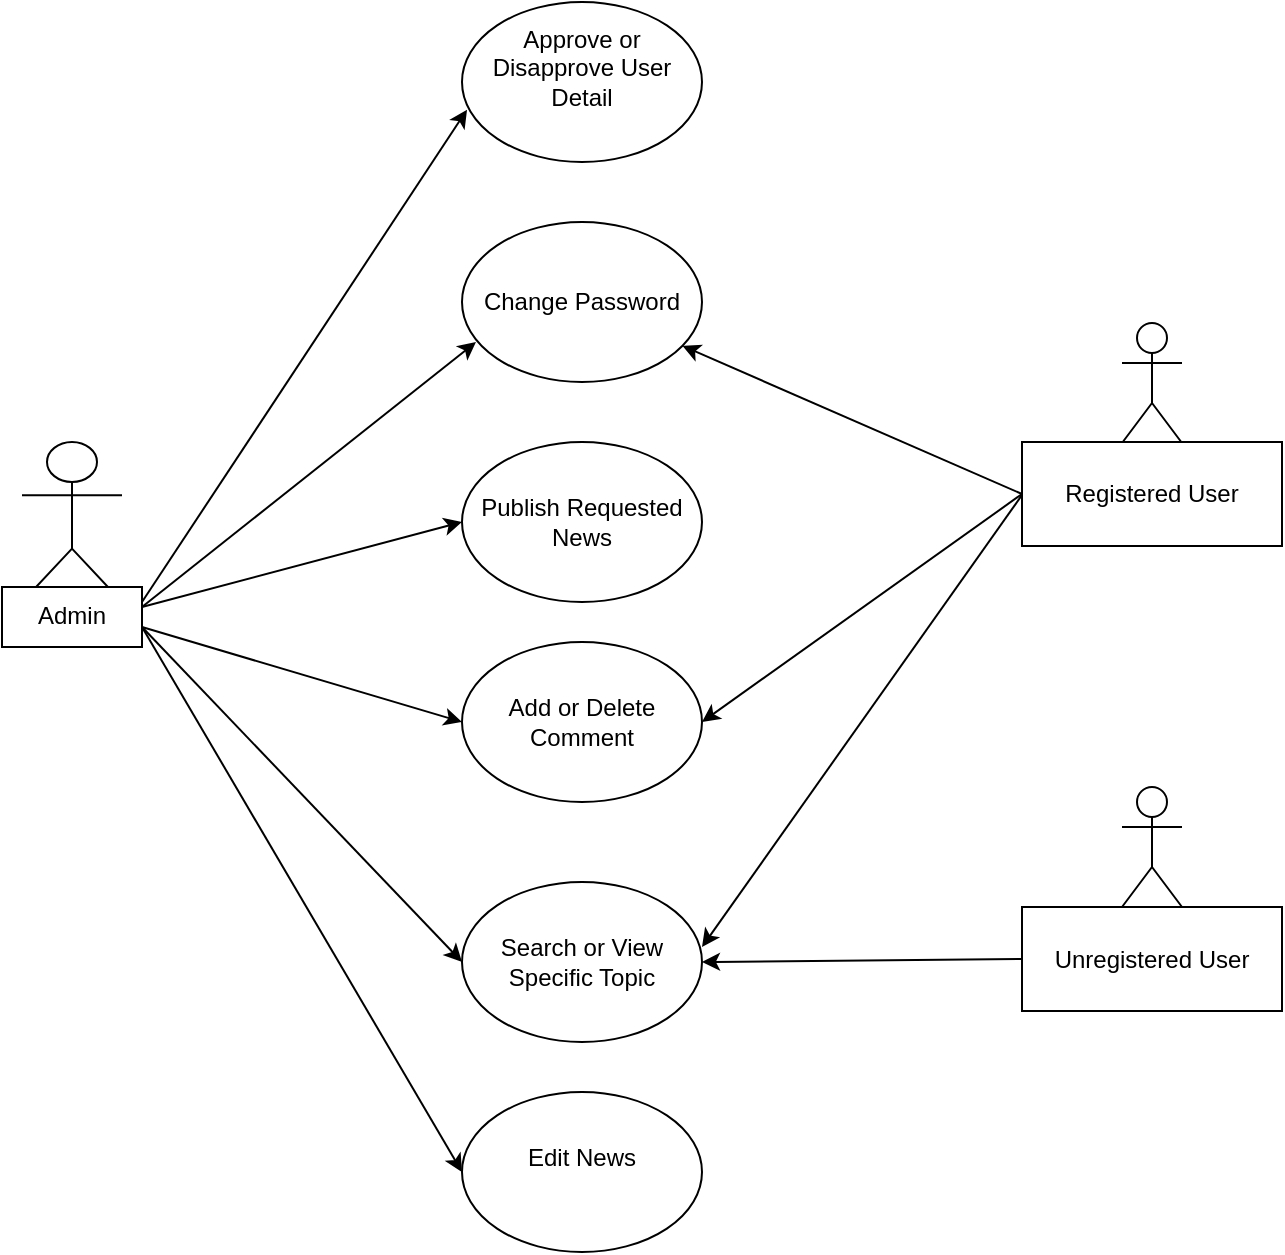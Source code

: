 <mxfile version="26.0.9">
  <diagram id="C5RBs43oDa-KdzZeNtuy" name="Page-1">
    <mxGraphModel dx="373" dy="424" grid="1" gridSize="10" guides="1" tooltips="1" connect="1" arrows="1" fold="1" page="1" pageScale="1" pageWidth="827" pageHeight="1169" math="0" shadow="0">
      <root>
        <mxCell id="WIyWlLk6GJQsqaUBKTNV-0" />
        <mxCell id="WIyWlLk6GJQsqaUBKTNV-1" parent="WIyWlLk6GJQsqaUBKTNV-0" />
        <mxCell id="0gS7240jSeTBhAyD8oQ2-0" value="Change Password" style="ellipse;whiteSpace=wrap;html=1;" vertex="1" parent="WIyWlLk6GJQsqaUBKTNV-1">
          <mxGeometry x="323" y="270" width="120" height="80" as="geometry" />
        </mxCell>
        <mxCell id="0gS7240jSeTBhAyD8oQ2-1" value="Approve or Disapprove User Detail&lt;div&gt;&lt;br&gt;&lt;/div&gt;" style="ellipse;whiteSpace=wrap;html=1;" vertex="1" parent="WIyWlLk6GJQsqaUBKTNV-1">
          <mxGeometry x="323" y="160" width="120" height="80" as="geometry" />
        </mxCell>
        <mxCell id="0gS7240jSeTBhAyD8oQ2-2" value="Publish Requested News" style="ellipse;whiteSpace=wrap;html=1;" vertex="1" parent="WIyWlLk6GJQsqaUBKTNV-1">
          <mxGeometry x="323" y="380" width="120" height="80" as="geometry" />
        </mxCell>
        <mxCell id="0gS7240jSeTBhAyD8oQ2-3" value="Add or Delete Comment" style="ellipse;whiteSpace=wrap;html=1;" vertex="1" parent="WIyWlLk6GJQsqaUBKTNV-1">
          <mxGeometry x="323" y="480" width="120" height="80" as="geometry" />
        </mxCell>
        <mxCell id="0gS7240jSeTBhAyD8oQ2-4" value="Search or View Specific Topic" style="ellipse;whiteSpace=wrap;html=1;" vertex="1" parent="WIyWlLk6GJQsqaUBKTNV-1">
          <mxGeometry x="323" y="600" width="120" height="80" as="geometry" />
        </mxCell>
        <mxCell id="0gS7240jSeTBhAyD8oQ2-5" value="Edit News&lt;div&gt;&lt;br&gt;&lt;/div&gt;" style="ellipse;whiteSpace=wrap;html=1;" vertex="1" parent="WIyWlLk6GJQsqaUBKTNV-1">
          <mxGeometry x="323" y="705" width="120" height="80" as="geometry" />
        </mxCell>
        <mxCell id="0gS7240jSeTBhAyD8oQ2-6" value="" style="shape=umlActor;verticalLabelPosition=bottom;verticalAlign=top;html=1;outlineConnect=0;" vertex="1" parent="WIyWlLk6GJQsqaUBKTNV-1">
          <mxGeometry x="103" y="380" width="50" height="80" as="geometry" />
        </mxCell>
        <mxCell id="0gS7240jSeTBhAyD8oQ2-15" value="" style="endArrow=classic;html=1;rounded=0;" edge="1" parent="WIyWlLk6GJQsqaUBKTNV-1">
          <mxGeometry width="50" height="50" relative="1" as="geometry">
            <mxPoint x="163" y="462.5" as="sourcePoint" />
            <mxPoint x="330" y="330" as="targetPoint" />
          </mxGeometry>
        </mxCell>
        <mxCell id="0gS7240jSeTBhAyD8oQ2-16" value="" style="endArrow=classic;html=1;rounded=0;entryX=0.021;entryY=0.673;entryDx=0;entryDy=0;entryPerimeter=0;" edge="1" parent="WIyWlLk6GJQsqaUBKTNV-1" target="0gS7240jSeTBhAyD8oQ2-1">
          <mxGeometry width="50" height="50" relative="1" as="geometry">
            <mxPoint x="163" y="460" as="sourcePoint" />
            <mxPoint x="213" y="410" as="targetPoint" />
          </mxGeometry>
        </mxCell>
        <mxCell id="0gS7240jSeTBhAyD8oQ2-18" value="" style="endArrow=classic;html=1;rounded=0;entryX=0;entryY=0.5;entryDx=0;entryDy=0;" edge="1" parent="WIyWlLk6GJQsqaUBKTNV-1" target="0gS7240jSeTBhAyD8oQ2-2">
          <mxGeometry width="50" height="50" relative="1" as="geometry">
            <mxPoint x="163" y="462.5" as="sourcePoint" />
            <mxPoint x="273" y="462.5" as="targetPoint" />
          </mxGeometry>
        </mxCell>
        <mxCell id="0gS7240jSeTBhAyD8oQ2-19" value="" style="endArrow=classic;html=1;rounded=0;entryX=0;entryY=0.5;entryDx=0;entryDy=0;" edge="1" parent="WIyWlLk6GJQsqaUBKTNV-1" target="0gS7240jSeTBhAyD8oQ2-3">
          <mxGeometry width="50" height="50" relative="1" as="geometry">
            <mxPoint x="163" y="472.5" as="sourcePoint" />
            <mxPoint x="283" y="472.5" as="targetPoint" />
          </mxGeometry>
        </mxCell>
        <mxCell id="0gS7240jSeTBhAyD8oQ2-20" value="" style="endArrow=classic;html=1;rounded=0;entryX=0;entryY=0.5;entryDx=0;entryDy=0;" edge="1" parent="WIyWlLk6GJQsqaUBKTNV-1" target="0gS7240jSeTBhAyD8oQ2-4">
          <mxGeometry width="50" height="50" relative="1" as="geometry">
            <mxPoint x="163" y="472.5" as="sourcePoint" />
            <mxPoint x="293" y="482.5" as="targetPoint" />
          </mxGeometry>
        </mxCell>
        <mxCell id="0gS7240jSeTBhAyD8oQ2-26" value="" style="endArrow=classic;html=1;rounded=0;entryX=0;entryY=0.5;entryDx=0;entryDy=0;" edge="1" parent="WIyWlLk6GJQsqaUBKTNV-1" target="0gS7240jSeTBhAyD8oQ2-5">
          <mxGeometry width="50" height="50" relative="1" as="geometry">
            <mxPoint x="163" y="472.5" as="sourcePoint" />
            <mxPoint x="313" y="502.5" as="targetPoint" />
          </mxGeometry>
        </mxCell>
        <mxCell id="0gS7240jSeTBhAyD8oQ2-28" value="Admin" style="whiteSpace=wrap;html=1;verticalAlign=top;" vertex="1" parent="WIyWlLk6GJQsqaUBKTNV-1">
          <mxGeometry x="93" y="452.5" width="70" height="30" as="geometry" />
        </mxCell>
        <mxCell id="0gS7240jSeTBhAyD8oQ2-31" value="Actor" style="shape=umlActor;verticalLabelPosition=bottom;verticalAlign=top;html=1;outlineConnect=0;" vertex="1" parent="WIyWlLk6GJQsqaUBKTNV-1">
          <mxGeometry x="653" y="320.5" width="30" height="60" as="geometry" />
        </mxCell>
        <mxCell id="0gS7240jSeTBhAyD8oQ2-32" value="Actor" style="shape=umlActor;verticalLabelPosition=bottom;verticalAlign=top;html=1;outlineConnect=0;" vertex="1" parent="WIyWlLk6GJQsqaUBKTNV-1">
          <mxGeometry x="653" y="552.5" width="30" height="60" as="geometry" />
        </mxCell>
        <mxCell id="0gS7240jSeTBhAyD8oQ2-33" value="Registered User" style="rounded=0;whiteSpace=wrap;html=1;" vertex="1" parent="WIyWlLk6GJQsqaUBKTNV-1">
          <mxGeometry x="603" y="380" width="130" height="52" as="geometry" />
        </mxCell>
        <mxCell id="0gS7240jSeTBhAyD8oQ2-34" value="Unregistered User" style="rounded=0;whiteSpace=wrap;html=1;" vertex="1" parent="WIyWlLk6GJQsqaUBKTNV-1">
          <mxGeometry x="603" y="612.5" width="130" height="52" as="geometry" />
        </mxCell>
        <mxCell id="0gS7240jSeTBhAyD8oQ2-35" value="" style="endArrow=classic;html=1;rounded=0;exitX=0;exitY=0.5;exitDx=0;exitDy=0;" edge="1" parent="WIyWlLk6GJQsqaUBKTNV-1" source="0gS7240jSeTBhAyD8oQ2-33" target="0gS7240jSeTBhAyD8oQ2-0">
          <mxGeometry width="50" height="50" relative="1" as="geometry">
            <mxPoint x="593" y="402.5" as="sourcePoint" />
            <mxPoint x="553" y="382.5" as="targetPoint" />
          </mxGeometry>
        </mxCell>
        <mxCell id="0gS7240jSeTBhAyD8oQ2-36" value="" style="endArrow=classic;html=1;rounded=0;exitX=0;exitY=0.5;exitDx=0;exitDy=0;entryX=1;entryY=0.5;entryDx=0;entryDy=0;" edge="1" parent="WIyWlLk6GJQsqaUBKTNV-1" source="0gS7240jSeTBhAyD8oQ2-33" target="0gS7240jSeTBhAyD8oQ2-3">
          <mxGeometry width="50" height="50" relative="1" as="geometry">
            <mxPoint x="613" y="416.5" as="sourcePoint" />
            <mxPoint x="443" y="341.5" as="targetPoint" />
          </mxGeometry>
        </mxCell>
        <mxCell id="0gS7240jSeTBhAyD8oQ2-37" value="" style="endArrow=classic;html=1;rounded=0;entryX=1;entryY=0.406;entryDx=0;entryDy=0;entryPerimeter=0;" edge="1" parent="WIyWlLk6GJQsqaUBKTNV-1" target="0gS7240jSeTBhAyD8oQ2-4">
          <mxGeometry width="50" height="50" relative="1" as="geometry">
            <mxPoint x="603" y="406.5" as="sourcePoint" />
            <mxPoint x="443" y="372.5" as="targetPoint" />
          </mxGeometry>
        </mxCell>
        <mxCell id="0gS7240jSeTBhAyD8oQ2-39" value="" style="endArrow=classic;html=1;rounded=0;exitX=0;exitY=0.5;exitDx=0;exitDy=0;entryX=1;entryY=0.5;entryDx=0;entryDy=0;" edge="1" parent="WIyWlLk6GJQsqaUBKTNV-1" source="0gS7240jSeTBhAyD8oQ2-34" target="0gS7240jSeTBhAyD8oQ2-4">
          <mxGeometry width="50" height="50" relative="1" as="geometry">
            <mxPoint x="413" y="622.5" as="sourcePoint" />
            <mxPoint x="463" y="572.5" as="targetPoint" />
          </mxGeometry>
        </mxCell>
      </root>
    </mxGraphModel>
  </diagram>
</mxfile>

